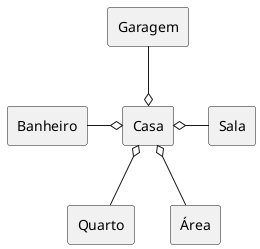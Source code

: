 @startuml mod03ima01
rectangle "Casa" as ca
rectangle "Quarto" as qu
rectangle "Banheiro" as ba
rectangle "Sala" as sa
rectangle "Garagem" as ga
rectangle "Área" as ar
ca o-down- qu
ca o-left- ba
ca o-right- sa
ca o-up- ga
ca o-- ar
@enduml